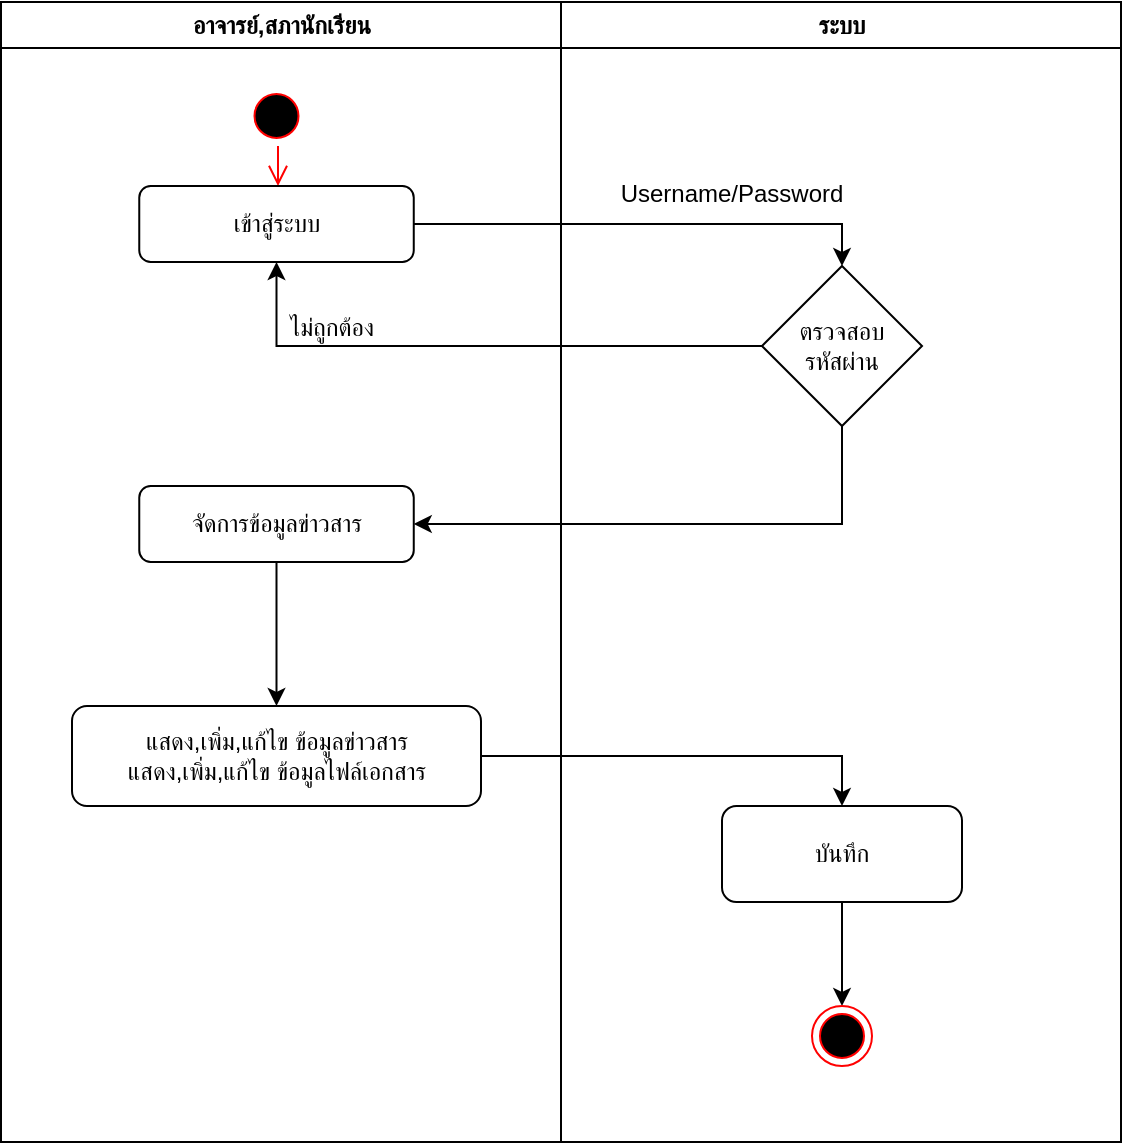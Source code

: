 <mxfile version="15.5.0" type="github">
  <diagram name="Page-1" id="e7e014a7-5840-1c2e-5031-d8a46d1fe8dd">
    <mxGraphModel dx="1422" dy="772" grid="1" gridSize="10" guides="1" tooltips="1" connect="1" arrows="1" fold="1" page="1" pageScale="1" pageWidth="1169" pageHeight="826" background="none" math="0" shadow="0">
      <root>
        <mxCell id="0" />
        <mxCell id="1" parent="0" />
        <mxCell id="2" value="อาจารย์,สภานักเรียน" style="swimlane;whiteSpace=wrap" parent="1" vertex="1">
          <mxGeometry x="164.5" y="128" width="280" height="570" as="geometry" />
        </mxCell>
        <mxCell id="5" value="" style="ellipse;shape=startState;fillColor=#000000;strokeColor=#ff0000;" parent="2" vertex="1">
          <mxGeometry x="122.75" y="42" width="30" height="30" as="geometry" />
        </mxCell>
        <mxCell id="6" value="" style="edgeStyle=elbowEdgeStyle;elbow=horizontal;verticalAlign=bottom;endArrow=open;endSize=8;strokeColor=#FF0000;endFill=1;rounded=0" parent="2" source="5" edge="1">
          <mxGeometry x="122.75" y="42" as="geometry">
            <mxPoint x="138.25" y="92" as="targetPoint" />
          </mxGeometry>
        </mxCell>
        <mxCell id="_PgNQH9HHiW9cNeLI0-K-49" value="ไม่ถูกต้อง" style="text;html=1;strokeColor=none;fillColor=none;align=center;verticalAlign=middle;whiteSpace=wrap;rounded=0;" vertex="1" parent="2">
          <mxGeometry x="135.5" y="152" width="60" height="22" as="geometry" />
        </mxCell>
        <mxCell id="_PgNQH9HHiW9cNeLI0-K-63" value="&lt;span&gt;แสดง,เพิ่ม,แก้ไข ข้อมูลข่าวสาร&lt;/span&gt;&lt;br style=&quot;padding: 0px ; margin: 0px&quot;&gt;&lt;span&gt;แสดง,เพิ่ม,แก้ไข ข้อมูลไฟล์เอกสาร&lt;/span&gt;" style="rounded=1;whiteSpace=wrap;html=1;" vertex="1" parent="2">
          <mxGeometry x="35.5" y="352" width="204.5" height="50" as="geometry" />
        </mxCell>
        <mxCell id="_PgNQH9HHiW9cNeLI0-K-97" style="edgeStyle=orthogonalEdgeStyle;rounded=0;orthogonalLoop=1;jettySize=auto;html=1;exitX=0.5;exitY=1;exitDx=0;exitDy=0;entryX=0.5;entryY=0;entryDx=0;entryDy=0;strokeColor=#000000;" edge="1" parent="2" source="_PgNQH9HHiW9cNeLI0-K-83" target="_PgNQH9HHiW9cNeLI0-K-63">
          <mxGeometry relative="1" as="geometry" />
        </mxCell>
        <mxCell id="_PgNQH9HHiW9cNeLI0-K-83" value="&lt;span&gt;จัดการข้อมูลข่าวสาร&lt;/span&gt;" style="rounded=1;whiteSpace=wrap;html=1;" vertex="1" parent="2">
          <mxGeometry x="69.13" y="242" width="137.25" height="38" as="geometry" />
        </mxCell>
        <mxCell id="_PgNQH9HHiW9cNeLI0-K-85" value="&lt;span&gt;เข้าสู่ระบบ&lt;/span&gt;" style="rounded=1;whiteSpace=wrap;html=1;" vertex="1" parent="2">
          <mxGeometry x="69.13" y="92" width="137.25" height="38" as="geometry" />
        </mxCell>
        <mxCell id="3" value="ระบบ" style="swimlane;whiteSpace=wrap;startSize=23;" parent="1" vertex="1">
          <mxGeometry x="444.5" y="128" width="280" height="570" as="geometry" />
        </mxCell>
        <mxCell id="_PgNQH9HHiW9cNeLI0-K-43" value="ตรวจสอบ&lt;br&gt;รหัสผ่าน" style="rhombus;whiteSpace=wrap;html=1;" vertex="1" parent="3">
          <mxGeometry x="100.5" y="132" width="80" height="80" as="geometry" />
        </mxCell>
        <mxCell id="_PgNQH9HHiW9cNeLI0-K-50" value="Username/Password" style="text;html=1;strokeColor=none;fillColor=none;align=center;verticalAlign=middle;whiteSpace=wrap;rounded=0;" vertex="1" parent="3">
          <mxGeometry x="55.5" y="90" width="60" height="12" as="geometry" />
        </mxCell>
        <mxCell id="_PgNQH9HHiW9cNeLI0-K-62" style="edgeStyle=orthogonalEdgeStyle;rounded=0;orthogonalLoop=1;jettySize=auto;html=1;exitX=0.5;exitY=1;exitDx=0;exitDy=0;strokeColor=#000000;" edge="1" parent="3" source="_PgNQH9HHiW9cNeLI0-K-56" target="_PgNQH9HHiW9cNeLI0-K-60">
          <mxGeometry relative="1" as="geometry" />
        </mxCell>
        <mxCell id="_PgNQH9HHiW9cNeLI0-K-56" value="บันทึก" style="rounded=1;whiteSpace=wrap;html=1;" vertex="1" parent="3">
          <mxGeometry x="80.5" y="402" width="120" height="48" as="geometry" />
        </mxCell>
        <mxCell id="_PgNQH9HHiW9cNeLI0-K-60" value="" style="ellipse;html=1;shape=endState;fillColor=#000000;strokeColor=#ff0000;" vertex="1" parent="3">
          <mxGeometry x="125.5" y="502" width="30" height="30" as="geometry" />
        </mxCell>
        <mxCell id="_PgNQH9HHiW9cNeLI0-K-82" style="edgeStyle=orthogonalEdgeStyle;rounded=0;orthogonalLoop=1;jettySize=auto;html=1;exitX=1;exitY=0.5;exitDx=0;exitDy=0;entryX=0.5;entryY=0;entryDx=0;entryDy=0;strokeColor=#000000;" edge="1" parent="1" source="_PgNQH9HHiW9cNeLI0-K-63" target="_PgNQH9HHiW9cNeLI0-K-56">
          <mxGeometry relative="1" as="geometry" />
        </mxCell>
        <mxCell id="_PgNQH9HHiW9cNeLI0-K-87" style="edgeStyle=orthogonalEdgeStyle;rounded=0;orthogonalLoop=1;jettySize=auto;html=1;exitX=1;exitY=0.5;exitDx=0;exitDy=0;entryX=0.5;entryY=0;entryDx=0;entryDy=0;strokeColor=#000000;" edge="1" parent="1" source="_PgNQH9HHiW9cNeLI0-K-85" target="_PgNQH9HHiW9cNeLI0-K-43">
          <mxGeometry relative="1" as="geometry" />
        </mxCell>
        <mxCell id="_PgNQH9HHiW9cNeLI0-K-93" style="edgeStyle=orthogonalEdgeStyle;rounded=0;orthogonalLoop=1;jettySize=auto;html=1;exitX=0;exitY=0.5;exitDx=0;exitDy=0;strokeColor=#000000;" edge="1" parent="1" source="_PgNQH9HHiW9cNeLI0-K-43" target="_PgNQH9HHiW9cNeLI0-K-85">
          <mxGeometry relative="1" as="geometry" />
        </mxCell>
        <mxCell id="_PgNQH9HHiW9cNeLI0-K-96" style="edgeStyle=orthogonalEdgeStyle;rounded=0;orthogonalLoop=1;jettySize=auto;html=1;exitX=0.5;exitY=1;exitDx=0;exitDy=0;entryX=1;entryY=0.5;entryDx=0;entryDy=0;strokeColor=#000000;" edge="1" parent="1" source="_PgNQH9HHiW9cNeLI0-K-43" target="_PgNQH9HHiW9cNeLI0-K-83">
          <mxGeometry relative="1" as="geometry" />
        </mxCell>
      </root>
    </mxGraphModel>
  </diagram>
</mxfile>
